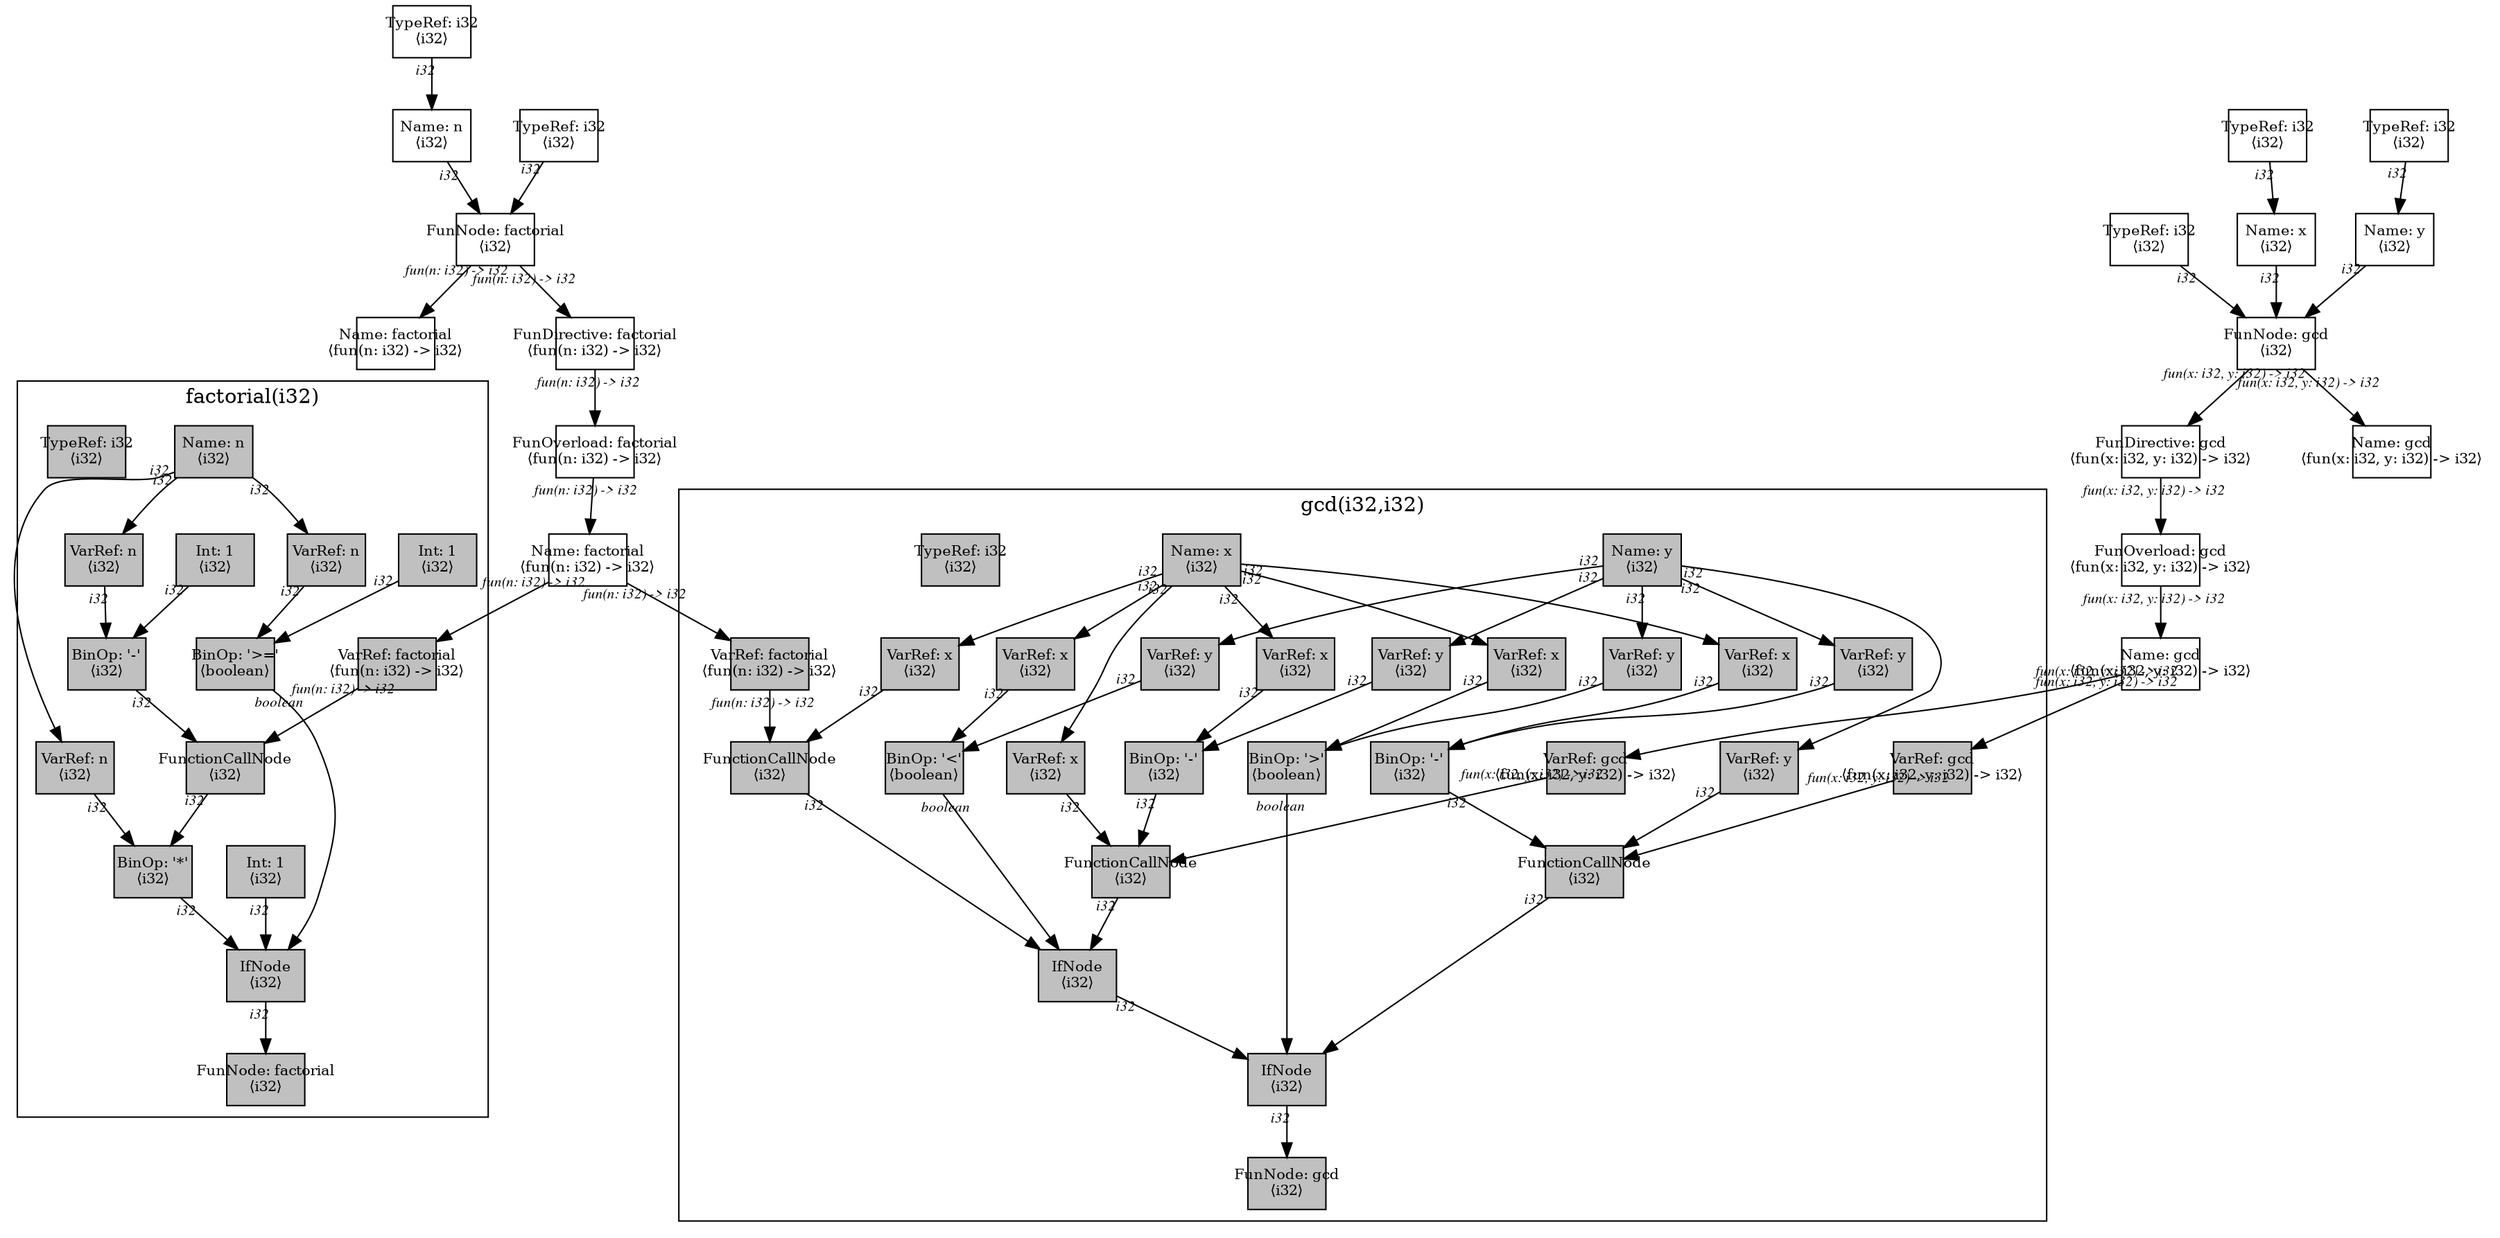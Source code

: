 digraph Document {
  node [shape=box,fixedsize=shape fontsize=10]
  1 [label="FunOverload: factorial\n⟨fun(n: i32) -> i32⟩", fillcolor=grey];
  2 [label="FunDirective: factorial\n⟨fun(n: i32) -> i32⟩", fillcolor=grey];
  3 [label="FunNode: factorial\n⟨i32⟩", fillcolor=grey];
  4 [label="TypeRef: i32\n⟨i32⟩", fillcolor=grey];
  5 [label="Name: n\n⟨i32⟩", fillcolor=grey];
  6 [label="TypeRef: i32\n⟨i32⟩", fillcolor=grey];
  7 [label="Name: factorial\n⟨fun(n: i32) -> i32⟩", fillcolor=grey];
  8 [label="Name: factorial\n⟨fun(n: i32) -> i32⟩", fillcolor=grey];
  9 [label="FunOverload: gcd\n⟨fun(x: i32, y: i32) -> i32⟩", fillcolor=grey];
  10 [label="FunDirective: gcd\n⟨fun(x: i32, y: i32) -> i32⟩", fillcolor=grey];
  11 [label="FunNode: gcd\n⟨i32⟩", fillcolor=grey];
  12 [label="TypeRef: i32\n⟨i32⟩", fillcolor=grey];
  13 [label="Name: x\n⟨i32⟩", fillcolor=grey];
  14 [label="TypeRef: i32\n⟨i32⟩", fillcolor=grey];
  15 [label="Name: y\n⟨i32⟩", fillcolor=grey];
  16 [label="TypeRef: i32\n⟨i32⟩", fillcolor=grey];
  17 [label="Name: gcd\n⟨fun(x: i32, y: i32) -> i32⟩", fillcolor=grey];
  18 [label="Name: gcd\n⟨fun(x: i32, y: i32) -> i32⟩", fillcolor=grey];
  subgraph cluster0 {
    node [style=filled, fillcolor=grey];
    19 [label="Name: n\n⟨i32⟩", fillcolor=grey];
    20 [label="IfNode\n⟨i32⟩", fillcolor=grey];
    21 [label="BinOp: '*'\n⟨i32⟩", fillcolor=grey];
    22 [label="VarRef: n\n⟨i32⟩", fillcolor=grey];
    23 [label="FunctionCallNode\n⟨i32⟩", fillcolor=grey];
    24 [label="VarRef: factorial\n⟨fun(n: i32) -> i32⟩", fillcolor=grey];
    25 [label="BinOp: '-'\n⟨i32⟩", fillcolor=grey];
    26 [label="VarRef: n\n⟨i32⟩", fillcolor=grey];
    27 [label="Int: 1\n⟨i32⟩", fillcolor=grey];
    28 [label="BinOp: '>='\n⟨boolean⟩", fillcolor=grey];
    29 [label="VarRef: n\n⟨i32⟩", fillcolor=grey];
    30 [label="Int: 1\n⟨i32⟩", fillcolor=grey];
    31 [label="Int: 1\n⟨i32⟩", fillcolor=grey];
    32 [label="FunNode: factorial\n⟨i32⟩", fillcolor=grey];
    33 [label="TypeRef: i32\n⟨i32⟩", fillcolor=grey];
    19 -> 22[taillabel="i32" labeldistance="1" fontname="times  italic" fontsize = 10 color="black" ];
    19 -> 26[taillabel="i32" labeldistance="1" fontname="times  italic" fontsize = 10 color="black" ];
    19 -> 29[taillabel="i32" labeldistance="1" fontname="times  italic" fontsize = 10 color="black" ];
    20 -> 32[taillabel="i32" labeldistance="1" fontname="times  italic" fontsize = 10 color="black" ];
    21 -> 20[taillabel="i32" labeldistance="1" fontname="times  italic" fontsize = 10 color="black" ];
    22 -> 21[taillabel="i32" labeldistance="1" fontname="times  italic" fontsize = 10 color="black" ];
    23 -> 21[taillabel="i32" labeldistance="1" fontname="times  italic" fontsize = 10 color="black" ];
    24 -> 23[taillabel="fun(n: i32) -> i32" labeldistance="1" fontname="times  italic" fontsize = 10 color="black" ];
    25 -> 23[taillabel="i32" labeldistance="1" fontname="times  italic" fontsize = 10 color="black" ];
    26 -> 25[taillabel="i32" labeldistance="1" fontname="times  italic" fontsize = 10 color="black" ];
    27 -> 25[taillabel="i32" labeldistance="1" fontname="times  italic" fontsize = 10 color="black" ];
    28 -> 20[taillabel="boolean" labeldistance="1" fontname="times  italic" fontsize = 10 color="black" ];
    29 -> 28[taillabel="i32" labeldistance="1" fontname="times  italic" fontsize = 10 color="black" ];
    30 -> 28[taillabel="i32" labeldistance="1" fontname="times  italic" fontsize = 10 color="black" ];
    31 -> 20[taillabel="i32" labeldistance="1" fontname="times  italic" fontsize = 10 color="black" ];
  label = "factorial(i32)";
}
  subgraph cluster1 {
    node [style=filled, fillcolor=grey];
    34 [label="Name: x\n⟨i32⟩", fillcolor=grey];
    35 [label="Name: y\n⟨i32⟩", fillcolor=grey];
    36 [label="IfNode\n⟨i32⟩", fillcolor=grey];
    37 [label="FunctionCallNode\n⟨i32⟩", fillcolor=grey];
    38 [label="VarRef: gcd\n⟨fun(x: i32, y: i32) -> i32⟩", fillcolor=grey];
    39 [label="BinOp: '-'\n⟨i32⟩", fillcolor=grey];
    40 [label="VarRef: x\n⟨i32⟩", fillcolor=grey];
    41 [label="VarRef: y\n⟨i32⟩", fillcolor=grey];
    42 [label="VarRef: y\n⟨i32⟩", fillcolor=grey];
    43 [label="BinOp: '>'\n⟨boolean⟩", fillcolor=grey];
    44 [label="VarRef: x\n⟨i32⟩", fillcolor=grey];
    45 [label="VarRef: y\n⟨i32⟩", fillcolor=grey];
    46 [label="IfNode\n⟨i32⟩", fillcolor=grey];
    47 [label="FunctionCallNode\n⟨i32⟩", fillcolor=grey];
    48 [label="VarRef: gcd\n⟨fun(x: i32, y: i32) -> i32⟩", fillcolor=grey];
    49 [label="VarRef: x\n⟨i32⟩", fillcolor=grey];
    50 [label="BinOp: '-'\n⟨i32⟩", fillcolor=grey];
    51 [label="VarRef: y\n⟨i32⟩", fillcolor=grey];
    52 [label="VarRef: x\n⟨i32⟩", fillcolor=grey];
    53 [label="BinOp: '<'\n⟨boolean⟩", fillcolor=grey];
    54 [label="VarRef: x\n⟨i32⟩", fillcolor=grey];
    55 [label="VarRef: y\n⟨i32⟩", fillcolor=grey];
    56 [label="FunctionCallNode\n⟨i32⟩", fillcolor=grey];
    57 [label="VarRef: factorial\n⟨fun(n: i32) -> i32⟩", fillcolor=grey];
    58 [label="VarRef: x\n⟨i32⟩", fillcolor=grey];
    59 [label="FunNode: gcd\n⟨i32⟩", fillcolor=grey];
    60 [label="TypeRef: i32\n⟨i32⟩", fillcolor=grey];
    34 -> 40[taillabel="i32" labeldistance="1" fontname="times  italic" fontsize = 10 color="black" ];
    34 -> 44[taillabel="i32" labeldistance="1" fontname="times  italic" fontsize = 10 color="black" ];
    34 -> 49[taillabel="i32" labeldistance="1" fontname="times  italic" fontsize = 10 color="black" ];
    34 -> 52[taillabel="i32" labeldistance="1" fontname="times  italic" fontsize = 10 color="black" ];
    34 -> 54[taillabel="i32" labeldistance="1" fontname="times  italic" fontsize = 10 color="black" ];
    34 -> 58[taillabel="i32" labeldistance="1" fontname="times  italic" fontsize = 10 color="black" ];
    35 -> 41[taillabel="i32" labeldistance="1" fontname="times  italic" fontsize = 10 color="black" ];
    35 -> 42[taillabel="i32" labeldistance="1" fontname="times  italic" fontsize = 10 color="black" ];
    35 -> 45[taillabel="i32" labeldistance="1" fontname="times  italic" fontsize = 10 color="black" ];
    35 -> 51[taillabel="i32" labeldistance="1" fontname="times  italic" fontsize = 10 color="black" ];
    35 -> 55[taillabel="i32" labeldistance="1" fontname="times  italic" fontsize = 10 color="black" ];
    36 -> 59[taillabel="i32" labeldistance="1" fontname="times  italic" fontsize = 10 color="black" ];
    37 -> 36[taillabel="i32" labeldistance="1" fontname="times  italic" fontsize = 10 color="black" ];
    38 -> 37[taillabel="fun(x: i32, y: i32) -> i32" labeldistance="1" fontname="times  italic" fontsize = 10 color="black" ];
    39 -> 37[taillabel="i32" labeldistance="1" fontname="times  italic" fontsize = 10 color="black" ];
    40 -> 39[taillabel="i32" labeldistance="1" fontname="times  italic" fontsize = 10 color="black" ];
    41 -> 39[taillabel="i32" labeldistance="1" fontname="times  italic" fontsize = 10 color="black" ];
    42 -> 37[taillabel="i32" labeldistance="1" fontname="times  italic" fontsize = 10 color="black" ];
    43 -> 36[taillabel="boolean" labeldistance="1" fontname="times  italic" fontsize = 10 color="black" ];
    44 -> 43[taillabel="i32" labeldistance="1" fontname="times  italic" fontsize = 10 color="black" ];
    45 -> 43[taillabel="i32" labeldistance="1" fontname="times  italic" fontsize = 10 color="black" ];
    46 -> 36[taillabel="i32" labeldistance="1" fontname="times  italic" fontsize = 10 color="black" ];
    47 -> 46[taillabel="i32" labeldistance="1" fontname="times  italic" fontsize = 10 color="black" ];
    48 -> 47[taillabel="fun(x: i32, y: i32) -> i32" labeldistance="1" fontname="times  italic" fontsize = 10 color="black" ];
    49 -> 47[taillabel="i32" labeldistance="1" fontname="times  italic" fontsize = 10 color="black" ];
    50 -> 47[taillabel="i32" labeldistance="1" fontname="times  italic" fontsize = 10 color="black" ];
    51 -> 50[taillabel="i32" labeldistance="1" fontname="times  italic" fontsize = 10 color="black" ];
    52 -> 50[taillabel="i32" labeldistance="1" fontname="times  italic" fontsize = 10 color="black" ];
    53 -> 46[taillabel="boolean" labeldistance="1" fontname="times  italic" fontsize = 10 color="black" ];
    54 -> 53[taillabel="i32" labeldistance="1" fontname="times  italic" fontsize = 10 color="black" ];
    55 -> 53[taillabel="i32" labeldistance="1" fontname="times  italic" fontsize = 10 color="black" ];
    56 -> 46[taillabel="i32" labeldistance="1" fontname="times  italic" fontsize = 10 color="black" ];
    57 -> 56[taillabel="fun(n: i32) -> i32" labeldistance="1" fontname="times  italic" fontsize = 10 color="black" ];
    58 -> 56[taillabel="i32" labeldistance="1" fontname="times  italic" fontsize = 10 color="black" ];
  label = "gcd(i32,i32)";
}
  1 -> 8[taillabel="fun(n: i32) -> i32" labeldistance="1" fontname="times  italic" fontsize = 10 color="black" ];
  2 -> 1[taillabel="fun(n: i32) -> i32" labeldistance="1" fontname="times  italic" fontsize = 10 color="black" ];
  3 -> 7[taillabel="fun(n: i32) -> i32" labeldistance="1" fontname="times  italic" fontsize = 10 color="black" ];
  3 -> 2[taillabel="fun(n: i32) -> i32" labeldistance="1" fontname="times  italic" fontsize = 10 color="black" ];
  4 -> 5[taillabel="i32" labeldistance="1" fontname="times  italic" fontsize = 10 color="black" ];
  5 -> 3[taillabel="i32" labeldistance="1" fontname="times  italic" fontsize = 10 color="black" ];
  6 -> 3[taillabel="i32" labeldistance="1" fontname="times  italic" fontsize = 10 color="black" ];
  8 -> 24[taillabel="fun(n: i32) -> i32" labeldistance="1" fontname="times  italic" fontsize = 10 color="black" ];
  8 -> 57[taillabel="fun(n: i32) -> i32" labeldistance="1" fontname="times  italic" fontsize = 10 color="black" ];
  9 -> 18[taillabel="fun(x: i32, y: i32) -> i32" labeldistance="1" fontname="times  italic" fontsize = 10 color="black" ];
  10 -> 9[taillabel="fun(x: i32, y: i32) -> i32" labeldistance="1" fontname="times  italic" fontsize = 10 color="black" ];
  11 -> 17[taillabel="fun(x: i32, y: i32) -> i32" labeldistance="1" fontname="times  italic" fontsize = 10 color="black" ];
  11 -> 10[taillabel="fun(x: i32, y: i32) -> i32" labeldistance="1" fontname="times  italic" fontsize = 10 color="black" ];
  12 -> 13[taillabel="i32" labeldistance="1" fontname="times  italic" fontsize = 10 color="black" ];
  13 -> 11[taillabel="i32" labeldistance="1" fontname="times  italic" fontsize = 10 color="black" ];
  14 -> 15[taillabel="i32" labeldistance="1" fontname="times  italic" fontsize = 10 color="black" ];
  15 -> 11[taillabel="i32" labeldistance="1" fontname="times  italic" fontsize = 10 color="black" ];
  16 -> 11[taillabel="i32" labeldistance="1" fontname="times  italic" fontsize = 10 color="black" ];
  18 -> 38[taillabel="fun(x: i32, y: i32) -> i32" labeldistance="1" fontname="times  italic" fontsize = 10 color="black" ];
  18 -> 48[taillabel="fun(x: i32, y: i32) -> i32" labeldistance="1" fontname="times  italic" fontsize = 10 color="black" ];
  label="";
}
